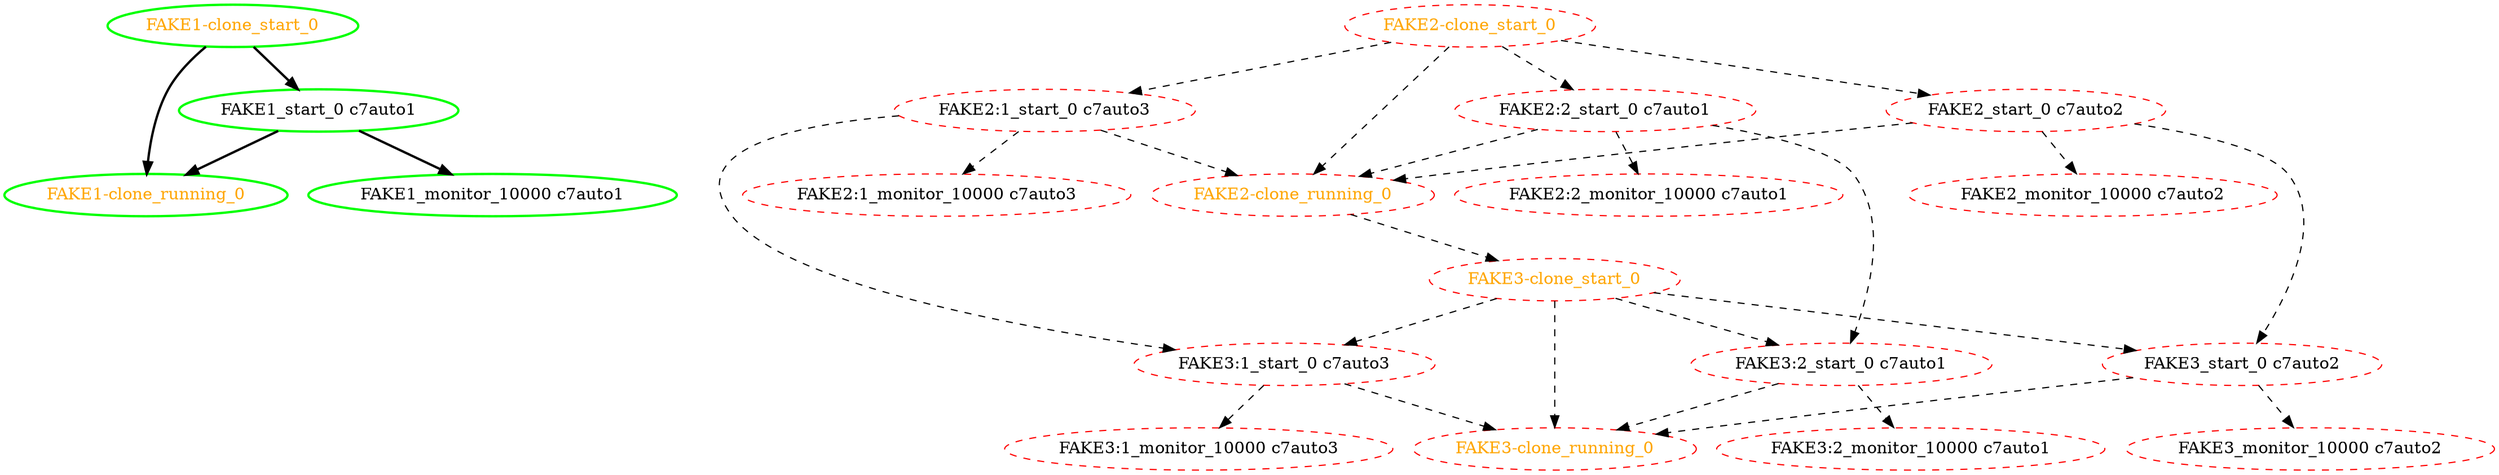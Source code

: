  digraph "g" {
"FAKE1-clone_running_0" [ style=bold color="green" fontcolor="orange"]
"FAKE1-clone_start_0" -> "FAKE1-clone_running_0" [ style = bold]
"FAKE1-clone_start_0" -> "FAKE1_start_0 c7auto1" [ style = bold]
"FAKE1-clone_start_0" [ style=bold color="green" fontcolor="orange"]
"FAKE1_monitor_10000 c7auto1" [ style=bold color="green" fontcolor="black"]
"FAKE1_start_0 c7auto1" -> "FAKE1-clone_running_0" [ style = bold]
"FAKE1_start_0 c7auto1" -> "FAKE1_monitor_10000 c7auto1" [ style = bold]
"FAKE1_start_0 c7auto1" [ style=bold color="green" fontcolor="black"]
"FAKE2-clone_running_0" -> "FAKE3-clone_start_0" [ style = dashed]
"FAKE2-clone_running_0" [ style=dashed color="red" fontcolor="orange"]
"FAKE2-clone_start_0" -> "FAKE2-clone_running_0" [ style = dashed]
"FAKE2-clone_start_0" -> "FAKE2:1_start_0 c7auto3" [ style = dashed]
"FAKE2-clone_start_0" -> "FAKE2:2_start_0 c7auto1" [ style = dashed]
"FAKE2-clone_start_0" -> "FAKE2_start_0 c7auto2" [ style = dashed]
"FAKE2-clone_start_0" [ style=dashed color="red" fontcolor="orange"]
"FAKE2:1_monitor_10000 c7auto3" [ style=dashed color="red" fontcolor="black"]
"FAKE2:1_start_0 c7auto3" -> "FAKE2-clone_running_0" [ style = dashed]
"FAKE2:1_start_0 c7auto3" -> "FAKE2:1_monitor_10000 c7auto3" [ style = dashed]
"FAKE2:1_start_0 c7auto3" -> "FAKE3:1_start_0 c7auto3" [ style = dashed]
"FAKE2:1_start_0 c7auto3" [ style=dashed color="red" fontcolor="black"]
"FAKE2:2_monitor_10000 c7auto1" [ style=dashed color="red" fontcolor="black"]
"FAKE2:2_start_0 c7auto1" -> "FAKE2-clone_running_0" [ style = dashed]
"FAKE2:2_start_0 c7auto1" -> "FAKE2:2_monitor_10000 c7auto1" [ style = dashed]
"FAKE2:2_start_0 c7auto1" -> "FAKE3:2_start_0 c7auto1" [ style = dashed]
"FAKE2:2_start_0 c7auto1" [ style=dashed color="red" fontcolor="black"]
"FAKE2_monitor_10000 c7auto2" [ style=dashed color="red" fontcolor="black"]
"FAKE2_start_0 c7auto2" -> "FAKE2-clone_running_0" [ style = dashed]
"FAKE2_start_0 c7auto2" -> "FAKE2_monitor_10000 c7auto2" [ style = dashed]
"FAKE2_start_0 c7auto2" -> "FAKE3_start_0 c7auto2" [ style = dashed]
"FAKE2_start_0 c7auto2" [ style=dashed color="red" fontcolor="black"]
"FAKE3-clone_running_0" [ style=dashed color="red" fontcolor="orange"]
"FAKE3-clone_start_0" -> "FAKE3-clone_running_0" [ style = dashed]
"FAKE3-clone_start_0" -> "FAKE3:1_start_0 c7auto3" [ style = dashed]
"FAKE3-clone_start_0" -> "FAKE3:2_start_0 c7auto1" [ style = dashed]
"FAKE3-clone_start_0" -> "FAKE3_start_0 c7auto2" [ style = dashed]
"FAKE3-clone_start_0" [ style=dashed color="red" fontcolor="orange"]
"FAKE3:1_monitor_10000 c7auto3" [ style=dashed color="red" fontcolor="black"]
"FAKE3:1_start_0 c7auto3" -> "FAKE3-clone_running_0" [ style = dashed]
"FAKE3:1_start_0 c7auto3" -> "FAKE3:1_monitor_10000 c7auto3" [ style = dashed]
"FAKE3:1_start_0 c7auto3" [ style=dashed color="red" fontcolor="black"]
"FAKE3:2_monitor_10000 c7auto1" [ style=dashed color="red" fontcolor="black"]
"FAKE3:2_start_0 c7auto1" -> "FAKE3-clone_running_0" [ style = dashed]
"FAKE3:2_start_0 c7auto1" -> "FAKE3:2_monitor_10000 c7auto1" [ style = dashed]
"FAKE3:2_start_0 c7auto1" [ style=dashed color="red" fontcolor="black"]
"FAKE3_monitor_10000 c7auto2" [ style=dashed color="red" fontcolor="black"]
"FAKE3_start_0 c7auto2" -> "FAKE3-clone_running_0" [ style = dashed]
"FAKE3_start_0 c7auto2" -> "FAKE3_monitor_10000 c7auto2" [ style = dashed]
"FAKE3_start_0 c7auto2" [ style=dashed color="red" fontcolor="black"]
}
